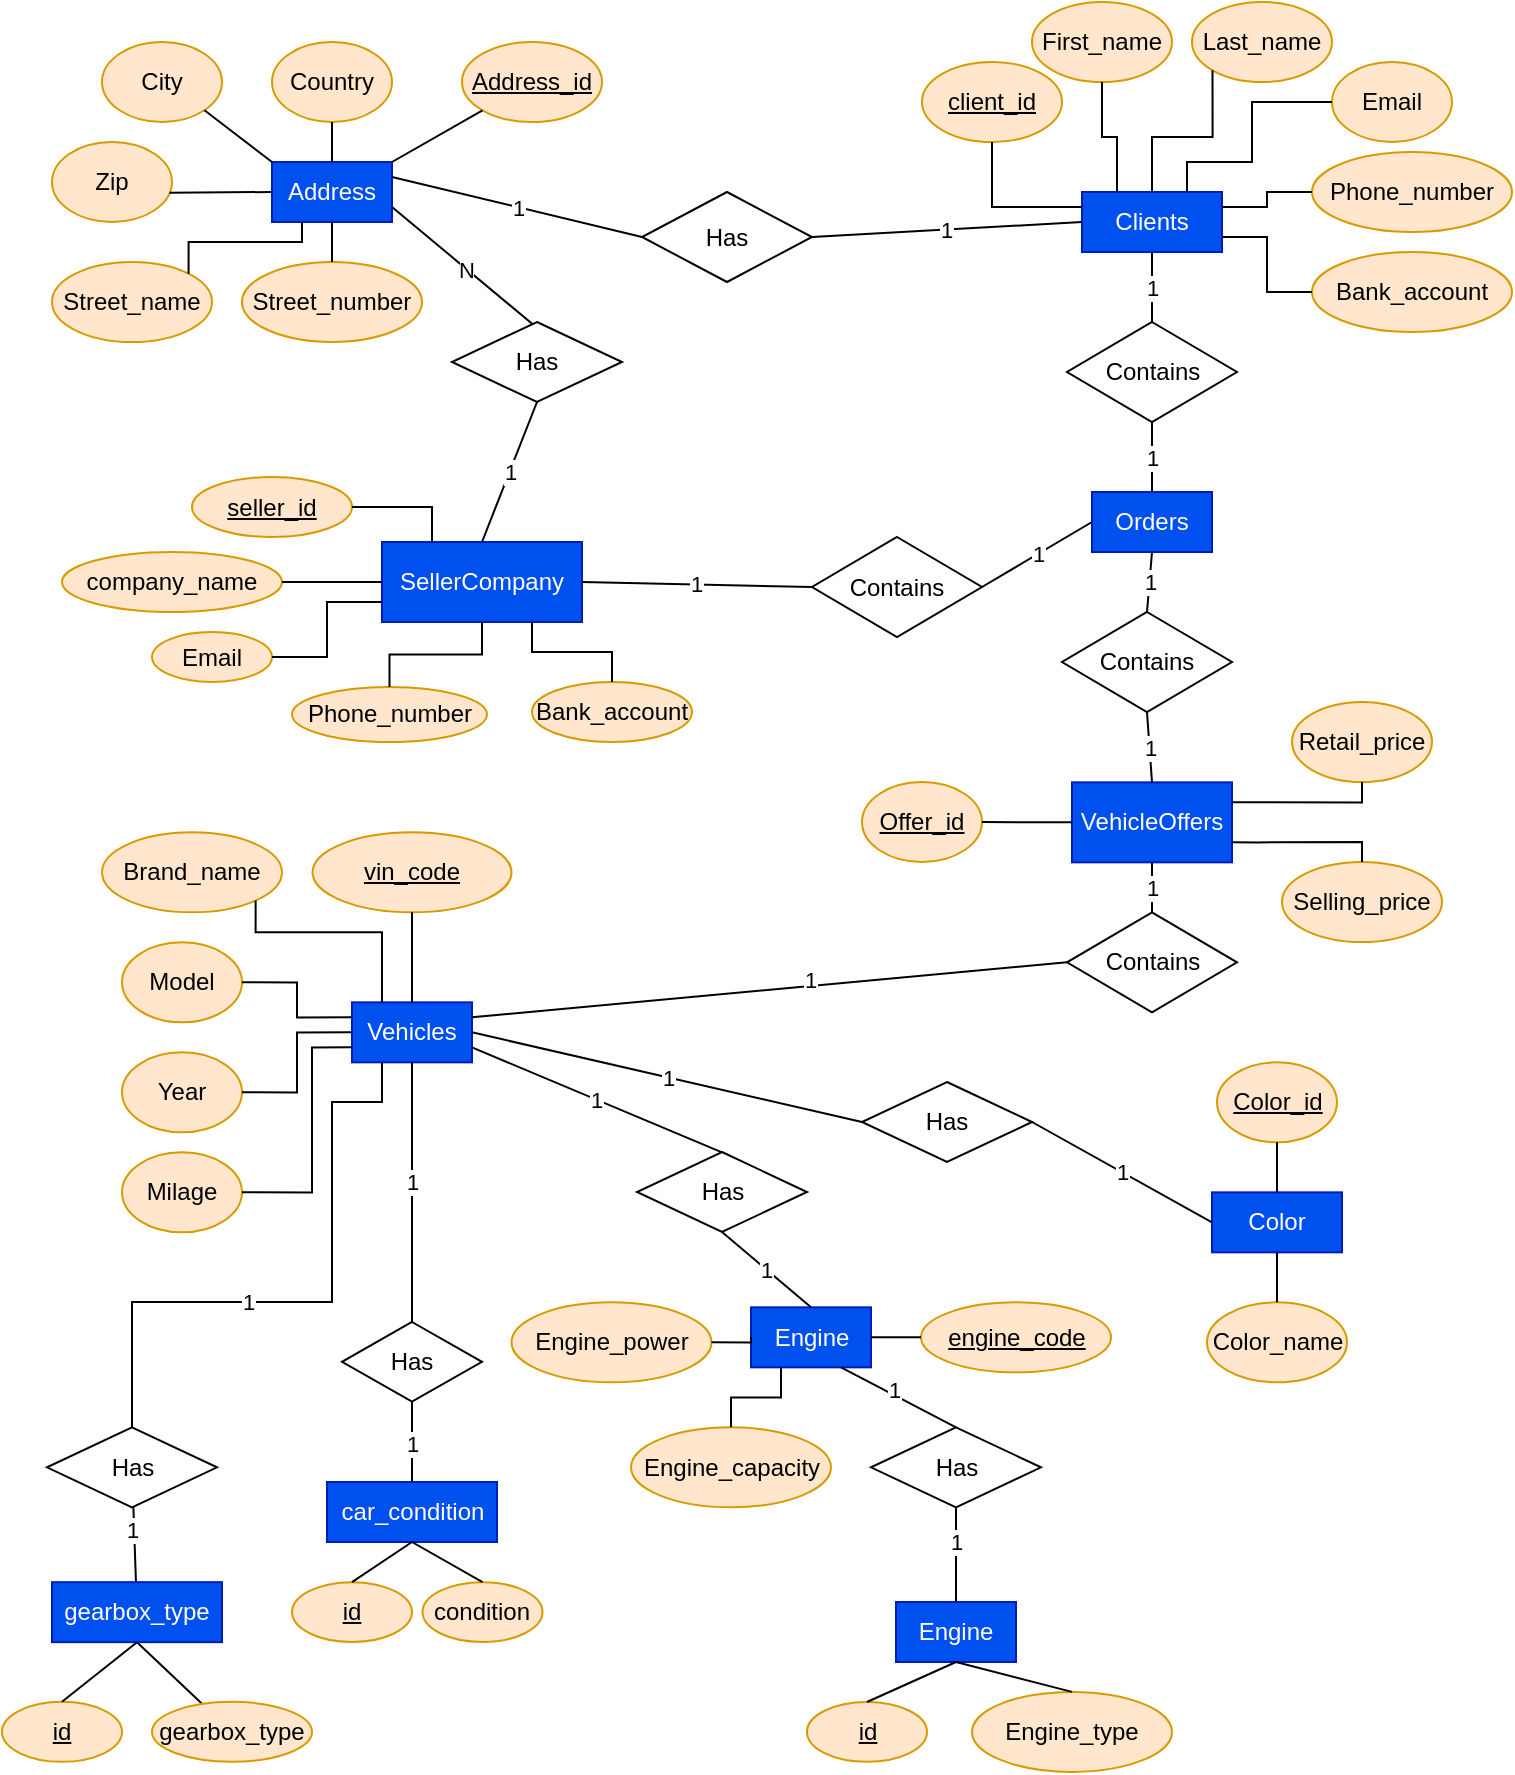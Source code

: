<mxfile version="16.0.0" type="github">
  <diagram id="KzIHn6G7oRu6zTpSj9_W" name="Page-1">
    <mxGraphModel dx="1188" dy="639" grid="1" gridSize="10" guides="1" tooltips="1" connect="1" arrows="1" fold="1" page="1" pageScale="1" pageWidth="827" pageHeight="1169" math="0" shadow="0">
      <root>
        <mxCell id="0" />
        <mxCell id="1" parent="0" />
        <mxCell id="NZGxTVPPBpQnY7gY4zcs-7" value="Clients" style="rounded=0;whiteSpace=wrap;html=1;fillColor=#0050ef;strokeColor=#001DBC;fontColor=#ffffff;" parent="1" vertex="1">
          <mxGeometry x="555" y="105" width="70" height="30" as="geometry" />
        </mxCell>
        <mxCell id="NZGxTVPPBpQnY7gY4zcs-8" value="Address" style="rounded=0;whiteSpace=wrap;html=1;fillColor=#0050ef;fontColor=#ffffff;strokeColor=#001DBC;" parent="1" vertex="1">
          <mxGeometry x="150" y="90" width="60" height="30" as="geometry" />
        </mxCell>
        <mxCell id="NZGxTVPPBpQnY7gY4zcs-9" value="SellerCompany" style="rounded=0;whiteSpace=wrap;html=1;fillColor=#0050ef;fontColor=#ffffff;strokeColor=#001DBC;" parent="1" vertex="1">
          <mxGeometry x="205" y="280" width="100" height="40" as="geometry" />
        </mxCell>
        <mxCell id="NZGxTVPPBpQnY7gY4zcs-10" value="Orders" style="rounded=0;whiteSpace=wrap;html=1;fillColor=#0050ef;fontColor=#ffffff;strokeColor=#001DBC;" parent="1" vertex="1">
          <mxGeometry x="560" y="255" width="60" height="30" as="geometry" />
        </mxCell>
        <mxCell id="NZGxTVPPBpQnY7gY4zcs-11" value="VehicleOffers" style="rounded=0;whiteSpace=wrap;html=1;fillColor=#0050ef;fontColor=#ffffff;strokeColor=#001DBC;" parent="1" vertex="1">
          <mxGeometry x="550" y="400.17" width="80" height="40" as="geometry" />
        </mxCell>
        <mxCell id="NZGxTVPPBpQnY7gY4zcs-12" value="Vehicles" style="rounded=0;whiteSpace=wrap;html=1;fillColor=#0050ef;fontColor=#ffffff;strokeColor=#001DBC;" parent="1" vertex="1">
          <mxGeometry x="190" y="510.17" width="60" height="30" as="geometry" />
        </mxCell>
        <mxCell id="NZGxTVPPBpQnY7gY4zcs-13" value="Engine" style="rounded=0;whiteSpace=wrap;html=1;fillColor=#0050ef;fontColor=#ffffff;strokeColor=#001DBC;" parent="1" vertex="1">
          <mxGeometry x="389.5" y="662.67" width="60" height="30" as="geometry" />
        </mxCell>
        <mxCell id="NZGxTVPPBpQnY7gY4zcs-15" value="Color" style="rounded=0;whiteSpace=wrap;html=1;fillColor=#0050ef;fontColor=#ffffff;strokeColor=#001DBC;" parent="1" vertex="1">
          <mxGeometry x="620" y="605.17" width="65" height="30" as="geometry" />
        </mxCell>
        <mxCell id="NZGxTVPPBpQnY7gY4zcs-21" value="&lt;u&gt;client_id&lt;/u&gt;" style="ellipse;whiteSpace=wrap;html=1;fillColor=#ffe6cc;strokeColor=#d79b00;" parent="1" vertex="1">
          <mxGeometry x="475" y="40" width="70" height="40" as="geometry" />
        </mxCell>
        <mxCell id="NZGxTVPPBpQnY7gY4zcs-26" value="Phone_number" style="ellipse;whiteSpace=wrap;html=1;fillColor=#ffe6cc;strokeColor=#d79b00;" parent="1" vertex="1">
          <mxGeometry x="670" y="85" width="100" height="40" as="geometry" />
        </mxCell>
        <mxCell id="NZGxTVPPBpQnY7gY4zcs-27" value="Email" style="ellipse;whiteSpace=wrap;html=1;fillColor=#ffe6cc;strokeColor=#d79b00;" parent="1" vertex="1">
          <mxGeometry x="680" y="40" width="60" height="40" as="geometry" />
        </mxCell>
        <mxCell id="NZGxTVPPBpQnY7gY4zcs-40" value="&lt;u&gt;Address_id&lt;/u&gt;" style="ellipse;whiteSpace=wrap;html=1;fillColor=#ffe6cc;strokeColor=#d79b00;" parent="1" vertex="1">
          <mxGeometry x="245" y="30" width="70" height="40" as="geometry" />
        </mxCell>
        <mxCell id="NZGxTVPPBpQnY7gY4zcs-41" value="" style="endArrow=none;html=1;rounded=0;entryX=0;entryY=1;entryDx=0;entryDy=0;exitX=1;exitY=0;exitDx=0;exitDy=0;" parent="1" source="NZGxTVPPBpQnY7gY4zcs-8" target="NZGxTVPPBpQnY7gY4zcs-40" edge="1">
          <mxGeometry width="50" height="50" relative="1" as="geometry">
            <mxPoint x="390" y="320" as="sourcePoint" />
            <mxPoint x="440" y="270" as="targetPoint" />
          </mxGeometry>
        </mxCell>
        <mxCell id="NZGxTVPPBpQnY7gY4zcs-42" value="Country" style="ellipse;whiteSpace=wrap;html=1;fillColor=#ffe6cc;strokeColor=#d79b00;" parent="1" vertex="1">
          <mxGeometry x="150" y="30" width="60" height="40" as="geometry" />
        </mxCell>
        <mxCell id="NZGxTVPPBpQnY7gY4zcs-43" value="City" style="ellipse;whiteSpace=wrap;html=1;fillColor=#ffe6cc;strokeColor=#d79b00;" parent="1" vertex="1">
          <mxGeometry x="65" y="30" width="60" height="40" as="geometry" />
        </mxCell>
        <mxCell id="NZGxTVPPBpQnY7gY4zcs-44" value="Street_name" style="ellipse;whiteSpace=wrap;html=1;fillColor=#ffe6cc;strokeColor=#d79b00;" parent="1" vertex="1">
          <mxGeometry x="40" y="140" width="80" height="40" as="geometry" />
        </mxCell>
        <mxCell id="NZGxTVPPBpQnY7gY4zcs-45" value="Street_number" style="ellipse;whiteSpace=wrap;html=1;fillColor=#ffe6cc;strokeColor=#d79b00;" parent="1" vertex="1">
          <mxGeometry x="135" y="140" width="90" height="40" as="geometry" />
        </mxCell>
        <mxCell id="NZGxTVPPBpQnY7gY4zcs-49" value="1" style="endArrow=none;html=1;rounded=0;entryX=0;entryY=0.5;entryDx=0;entryDy=0;exitX=1;exitY=0.5;exitDx=0;exitDy=0;" parent="1" source="wFBHhmgZutTLUgVW9beC-79" target="NZGxTVPPBpQnY7gY4zcs-7" edge="1">
          <mxGeometry relative="1" as="geometry">
            <mxPoint x="480" y="120" as="sourcePoint" />
            <mxPoint x="490" y="310" as="targetPoint" />
          </mxGeometry>
        </mxCell>
        <mxCell id="NZGxTVPPBpQnY7gY4zcs-53" value="" style="endArrow=none;html=1;rounded=0;entryX=0.5;entryY=1;entryDx=0;entryDy=0;exitX=0.5;exitY=0;exitDx=0;exitDy=0;" parent="1" source="NZGxTVPPBpQnY7gY4zcs-8" target="NZGxTVPPBpQnY7gY4zcs-42" edge="1">
          <mxGeometry width="50" height="50" relative="1" as="geometry">
            <mxPoint x="205" y="100" as="sourcePoint" />
            <mxPoint x="255" y="65" as="targetPoint" />
          </mxGeometry>
        </mxCell>
        <mxCell id="NZGxTVPPBpQnY7gY4zcs-54" value="" style="endArrow=none;html=1;rounded=0;entryX=1;entryY=1;entryDx=0;entryDy=0;exitX=0;exitY=0;exitDx=0;exitDy=0;exitPerimeter=0;" parent="1" source="NZGxTVPPBpQnY7gY4zcs-8" target="NZGxTVPPBpQnY7gY4zcs-43" edge="1">
          <mxGeometry width="50" height="50" relative="1" as="geometry">
            <mxPoint x="190" y="100" as="sourcePoint" />
            <mxPoint x="170" y="65" as="targetPoint" />
          </mxGeometry>
        </mxCell>
        <mxCell id="NZGxTVPPBpQnY7gY4zcs-56" value="" style="endArrow=none;html=1;rounded=0;entryX=0.5;entryY=0;entryDx=0;entryDy=0;exitX=0.5;exitY=1;exitDx=0;exitDy=0;" parent="1" source="NZGxTVPPBpQnY7gY4zcs-8" target="NZGxTVPPBpQnY7gY4zcs-45" edge="1">
          <mxGeometry width="50" height="50" relative="1" as="geometry">
            <mxPoint x="160" y="130" as="sourcePoint" />
            <mxPoint x="130" y="140" as="targetPoint" />
          </mxGeometry>
        </mxCell>
        <mxCell id="NZGxTVPPBpQnY7gY4zcs-58" value="First_name" style="ellipse;whiteSpace=wrap;html=1;fillColor=#ffe6cc;strokeColor=#d79b00;" parent="1" vertex="1">
          <mxGeometry x="530" y="10" width="70" height="40" as="geometry" />
        </mxCell>
        <mxCell id="NZGxTVPPBpQnY7gY4zcs-59" value="Last_name" style="ellipse;whiteSpace=wrap;html=1;fillColor=#ffe6cc;strokeColor=#d79b00;" parent="1" vertex="1">
          <mxGeometry x="610" y="10" width="70" height="40" as="geometry" />
        </mxCell>
        <mxCell id="NZGxTVPPBpQnY7gY4zcs-62" value="Bank_account" style="ellipse;whiteSpace=wrap;html=1;fillColor=#ffe6cc;strokeColor=#d79b00;" parent="1" vertex="1">
          <mxGeometry x="670" y="135.0" width="100" height="40" as="geometry" />
        </mxCell>
        <mxCell id="NZGxTVPPBpQnY7gY4zcs-63" value="Zip" style="ellipse;whiteSpace=wrap;html=1;fillColor=#ffe6cc;strokeColor=#d79b00;" parent="1" vertex="1">
          <mxGeometry x="40" y="80" width="60" height="40" as="geometry" />
        </mxCell>
        <mxCell id="NZGxTVPPBpQnY7gY4zcs-68" value="Phone_number" style="ellipse;whiteSpace=wrap;html=1;fillColor=#ffe6cc;strokeColor=#d79b00;" parent="1" vertex="1">
          <mxGeometry x="160" y="352.5" width="97.5" height="27.5" as="geometry" />
        </mxCell>
        <mxCell id="NZGxTVPPBpQnY7gY4zcs-69" value="Email" style="ellipse;whiteSpace=wrap;html=1;fillColor=#ffe6cc;strokeColor=#d79b00;" parent="1" vertex="1">
          <mxGeometry x="90" y="325" width="60" height="25" as="geometry" />
        </mxCell>
        <mxCell id="NZGxTVPPBpQnY7gY4zcs-70" value="company_name" style="ellipse;whiteSpace=wrap;html=1;fillColor=#ffe6cc;strokeColor=#d79b00;" parent="1" vertex="1">
          <mxGeometry x="45" y="285" width="110" height="30" as="geometry" />
        </mxCell>
        <mxCell id="NZGxTVPPBpQnY7gY4zcs-71" value="&lt;u&gt;seller_id&lt;/u&gt;" style="ellipse;whiteSpace=wrap;html=1;fillColor=#ffe6cc;strokeColor=#d79b00;" parent="1" vertex="1">
          <mxGeometry x="110" y="247.5" width="80" height="30" as="geometry" />
        </mxCell>
        <mxCell id="NZGxTVPPBpQnY7gY4zcs-72" value="Bank_account" style="ellipse;whiteSpace=wrap;html=1;fillColor=#ffe6cc;strokeColor=#d79b00;" parent="1" vertex="1">
          <mxGeometry x="280" y="350" width="80" height="30" as="geometry" />
        </mxCell>
        <mxCell id="NZGxTVPPBpQnY7gY4zcs-74" value="" style="endArrow=none;html=1;rounded=0;entryX=0.978;entryY=0.634;entryDx=0;entryDy=0;exitX=0;exitY=0.5;exitDx=0;exitDy=0;entryPerimeter=0;" parent="1" source="NZGxTVPPBpQnY7gY4zcs-8" target="NZGxTVPPBpQnY7gY4zcs-63" edge="1">
          <mxGeometry width="50" height="50" relative="1" as="geometry">
            <mxPoint x="195" y="120" as="sourcePoint" />
            <mxPoint x="230" y="140" as="targetPoint" />
          </mxGeometry>
        </mxCell>
        <mxCell id="NZGxTVPPBpQnY7gY4zcs-89" value="1" style="endArrow=none;html=1;rounded=0;entryX=0.5;entryY=0;entryDx=0;entryDy=0;exitX=0.5;exitY=1;exitDx=0;exitDy=0;" parent="1" source="wFBHhmgZutTLUgVW9beC-81" target="NZGxTVPPBpQnY7gY4zcs-9" edge="1">
          <mxGeometry relative="1" as="geometry">
            <mxPoint x="285" y="220" as="sourcePoint" />
            <mxPoint x="590" y="350" as="targetPoint" />
          </mxGeometry>
        </mxCell>
        <mxCell id="NZGxTVPPBpQnY7gY4zcs-91" value="&lt;div&gt;N &lt;/div&gt;" style="endArrow=none;html=1;rounded=0;entryX=1;entryY=0.75;entryDx=0;entryDy=0;exitX=0.5;exitY=0;exitDx=0;exitDy=0;targetPerimeterSpacing=0;spacingLeft=5;spacingBottom=0;spacingRight=5;" parent="1" target="NZGxTVPPBpQnY7gY4zcs-8" edge="1">
          <mxGeometry relative="1" as="geometry">
            <mxPoint x="285" y="175" as="sourcePoint" />
            <mxPoint x="590" y="320" as="targetPoint" />
          </mxGeometry>
        </mxCell>
        <mxCell id="NZGxTVPPBpQnY7gY4zcs-119" value="&lt;u&gt;Offer_id&lt;/u&gt;" style="ellipse;whiteSpace=wrap;html=1;fillColor=#ffe6cc;strokeColor=#d79b00;" parent="1" vertex="1">
          <mxGeometry x="445" y="400" width="60" height="40" as="geometry" />
        </mxCell>
        <mxCell id="NZGxTVPPBpQnY7gY4zcs-122" value="" style="endArrow=none;html=1;rounded=0;exitX=0;exitY=0.5;exitDx=0;exitDy=0;entryX=1;entryY=0.5;entryDx=0;entryDy=0;" parent="1" source="NZGxTVPPBpQnY7gY4zcs-11" target="NZGxTVPPBpQnY7gY4zcs-119" edge="1">
          <mxGeometry width="50" height="50" relative="1" as="geometry">
            <mxPoint x="530" y="370" as="sourcePoint" />
            <mxPoint x="530" y="380" as="targetPoint" />
          </mxGeometry>
        </mxCell>
        <mxCell id="NZGxTVPPBpQnY7gY4zcs-126" value="1" style="endArrow=none;html=1;rounded=0;entryX=0.5;entryY=1;entryDx=0;entryDy=0;exitX=0.5;exitY=0;exitDx=0;exitDy=0;" parent="1" source="wFBHhmgZutTLUgVW9beC-86" target="NZGxTVPPBpQnY7gY4zcs-11" edge="1">
          <mxGeometry relative="1" as="geometry">
            <mxPoint x="590" y="465.17" as="sourcePoint" />
            <mxPoint x="520" y="460" as="targetPoint" />
          </mxGeometry>
        </mxCell>
        <mxCell id="NZGxTVPPBpQnY7gY4zcs-128" value="" style="endArrow=none;html=1;rounded=0;entryX=1;entryY=0.25;entryDx=0;entryDy=0;exitX=0;exitY=0.5;exitDx=0;exitDy=0;" parent="1" source="wFBHhmgZutTLUgVW9beC-86" target="NZGxTVPPBpQnY7gY4zcs-12" edge="1">
          <mxGeometry relative="1" as="geometry">
            <mxPoint x="590" y="505.17" as="sourcePoint" />
            <mxPoint x="500" y="490" as="targetPoint" />
          </mxGeometry>
        </mxCell>
        <mxCell id="wFBHhmgZutTLUgVW9beC-90" value="1" style="edgeLabel;html=1;align=center;verticalAlign=middle;resizable=0;points=[];" vertex="1" connectable="0" parent="NZGxTVPPBpQnY7gY4zcs-128">
          <mxGeometry x="-0.137" y="-3" relative="1" as="geometry">
            <mxPoint as="offset" />
          </mxGeometry>
        </mxCell>
        <mxCell id="NZGxTVPPBpQnY7gY4zcs-130" value="Brand_name" style="ellipse;whiteSpace=wrap;html=1;fillColor=#ffe6cc;strokeColor=#d79b00;" parent="1" vertex="1">
          <mxGeometry x="65" y="425.17" width="90" height="40" as="geometry" />
        </mxCell>
        <mxCell id="NZGxTVPPBpQnY7gY4zcs-132" value="Model" style="ellipse;whiteSpace=wrap;html=1;fillColor=#ffe6cc;strokeColor=#d79b00;" parent="1" vertex="1">
          <mxGeometry x="75" y="480.17" width="60" height="40" as="geometry" />
        </mxCell>
        <mxCell id="NZGxTVPPBpQnY7gY4zcs-134" value="Milage" style="ellipse;whiteSpace=wrap;html=1;fillColor=#ffe6cc;strokeColor=#d79b00;" parent="1" vertex="1">
          <mxGeometry x="75" y="585.17" width="60" height="40" as="geometry" />
        </mxCell>
        <mxCell id="NZGxTVPPBpQnY7gY4zcs-135" value="Year" style="ellipse;whiteSpace=wrap;html=1;fillColor=#ffe6cc;strokeColor=#d79b00;" parent="1" vertex="1">
          <mxGeometry x="75" y="535.17" width="60" height="40" as="geometry" />
        </mxCell>
        <mxCell id="NZGxTVPPBpQnY7gY4zcs-138" value="&lt;div&gt;&lt;u&gt;vin_code&lt;/u&gt;&lt;/div&gt;" style="ellipse;whiteSpace=wrap;html=1;fillColor=#ffe6cc;strokeColor=#d79b00;" parent="1" vertex="1">
          <mxGeometry x="170.25" y="425.17" width="99.5" height="40" as="geometry" />
        </mxCell>
        <mxCell id="NZGxTVPPBpQnY7gY4zcs-163" value="Color_name" style="ellipse;whiteSpace=wrap;html=1;fillColor=#ffe6cc;strokeColor=#d79b00;" parent="1" vertex="1">
          <mxGeometry x="617.5" y="660.17" width="70" height="40" as="geometry" />
        </mxCell>
        <mxCell id="NZGxTVPPBpQnY7gY4zcs-164" value="&lt;u&gt;Color_id&lt;/u&gt;" style="ellipse;whiteSpace=wrap;html=1;fillColor=#ffe6cc;strokeColor=#d79b00;" parent="1" vertex="1">
          <mxGeometry x="622.5" y="540.17" width="60" height="40" as="geometry" />
        </mxCell>
        <mxCell id="NZGxTVPPBpQnY7gY4zcs-166" value="" style="endArrow=none;html=1;rounded=0;entryX=0.5;entryY=1;entryDx=0;entryDy=0;exitX=0.5;exitY=0;exitDx=0;exitDy=0;" parent="1" source="NZGxTVPPBpQnY7gY4zcs-163" target="NZGxTVPPBpQnY7gY4zcs-15" edge="1">
          <mxGeometry width="50" height="50" relative="1" as="geometry">
            <mxPoint x="900" y="635.17" as="sourcePoint" />
            <mxPoint x="900" y="615.17" as="targetPoint" />
          </mxGeometry>
        </mxCell>
        <mxCell id="NZGxTVPPBpQnY7gY4zcs-173" value="" style="endArrow=none;html=1;rounded=0;exitX=0.5;exitY=0;exitDx=0;exitDy=0;entryX=0.5;entryY=1;entryDx=0;entryDy=0;" parent="1" source="NZGxTVPPBpQnY7gY4zcs-15" target="NZGxTVPPBpQnY7gY4zcs-164" edge="1">
          <mxGeometry width="50" height="50" relative="1" as="geometry">
            <mxPoint x="490" y="665.17" as="sourcePoint" />
            <mxPoint x="465" y="700.17" as="targetPoint" />
          </mxGeometry>
        </mxCell>
        <mxCell id="NZGxTVPPBpQnY7gY4zcs-179" value="&lt;u&gt;engine_code&lt;/u&gt;" style="ellipse;whiteSpace=wrap;html=1;fillColor=#ffe6cc;strokeColor=#d79b00;" parent="1" vertex="1">
          <mxGeometry x="474.5" y="660.17" width="95" height="35" as="geometry" />
        </mxCell>
        <mxCell id="NZGxTVPPBpQnY7gY4zcs-180" value="" style="endArrow=none;html=1;rounded=0;exitX=1;exitY=0.5;exitDx=0;exitDy=0;entryX=0;entryY=0.5;entryDx=0;entryDy=0;" parent="1" source="NZGxTVPPBpQnY7gY4zcs-13" target="NZGxTVPPBpQnY7gY4zcs-179" edge="1">
          <mxGeometry width="50" height="50" relative="1" as="geometry">
            <mxPoint x="489.5" y="652.67" as="sourcePoint" />
            <mxPoint x="539.5" y="602.67" as="targetPoint" />
          </mxGeometry>
        </mxCell>
        <mxCell id="NZGxTVPPBpQnY7gY4zcs-188" value="1" style="endArrow=none;html=1;rounded=0;entryX=1;entryY=0.75;entryDx=0;entryDy=0;exitX=0.5;exitY=0;exitDx=0;exitDy=0;" parent="1" target="NZGxTVPPBpQnY7gY4zcs-12" edge="1">
          <mxGeometry relative="1" as="geometry">
            <mxPoint x="375" y="585.17" as="sourcePoint" />
            <mxPoint x="600" y="510" as="targetPoint" />
          </mxGeometry>
        </mxCell>
        <mxCell id="NZGxTVPPBpQnY7gY4zcs-198" value="Selling_price" style="ellipse;whiteSpace=wrap;html=1;fillColor=#ffe6cc;strokeColor=#d79b00;" parent="1" vertex="1">
          <mxGeometry x="655" y="440" width="80" height="40" as="geometry" />
        </mxCell>
        <mxCell id="NZGxTVPPBpQnY7gY4zcs-199" value="Retail_price" style="ellipse;whiteSpace=wrap;html=1;fillColor=#ffe6cc;strokeColor=#d79b00;" parent="1" vertex="1">
          <mxGeometry x="660" y="360" width="70" height="40" as="geometry" />
        </mxCell>
        <mxCell id="NZGxTVPPBpQnY7gY4zcs-206" value="Engine_capacity" style="ellipse;whiteSpace=wrap;html=1;fillColor=#ffe6cc;strokeColor=#d79b00;" parent="1" vertex="1">
          <mxGeometry x="329.5" y="722.67" width="100" height="40" as="geometry" />
        </mxCell>
        <mxCell id="NZGxTVPPBpQnY7gY4zcs-215" value="Engine_power" style="ellipse;whiteSpace=wrap;html=1;fillColor=#ffe6cc;strokeColor=#d79b00;" parent="1" vertex="1">
          <mxGeometry x="269.75" y="660.17" width="100" height="40" as="geometry" />
        </mxCell>
        <mxCell id="wFBHhmgZutTLUgVW9beC-4" value="" style="endArrow=none;html=1;rounded=0;entryX=0.75;entryY=1;entryDx=0;entryDy=0;exitX=0.5;exitY=0;exitDx=0;exitDy=0;" edge="1" parent="1" source="wFBHhmgZutTLUgVW9beC-112" target="NZGxTVPPBpQnY7gY4zcs-13">
          <mxGeometry width="50" height="50" relative="1" as="geometry">
            <mxPoint x="484.5" y="722.67" as="sourcePoint" />
            <mxPoint x="739.5" y="722.67" as="targetPoint" />
          </mxGeometry>
        </mxCell>
        <mxCell id="wFBHhmgZutTLUgVW9beC-113" value="1" style="edgeLabel;html=1;align=center;verticalAlign=middle;resizable=0;points=[];" vertex="1" connectable="0" parent="wFBHhmgZutTLUgVW9beC-4">
          <mxGeometry x="0.105" y="-2" relative="1" as="geometry">
            <mxPoint as="offset" />
          </mxGeometry>
        </mxCell>
        <mxCell id="wFBHhmgZutTLUgVW9beC-5" value="" style="endArrow=none;html=1;rounded=0;entryX=0.25;entryY=1;entryDx=0;entryDy=0;exitX=0.5;exitY=0;exitDx=0;exitDy=0;edgeStyle=orthogonalEdgeStyle;" edge="1" parent="1" source="NZGxTVPPBpQnY7gY4zcs-206" target="NZGxTVPPBpQnY7gY4zcs-13">
          <mxGeometry width="50" height="50" relative="1" as="geometry">
            <mxPoint x="689.5" y="772.67" as="sourcePoint" />
            <mxPoint x="739.5" y="722.67" as="targetPoint" />
          </mxGeometry>
        </mxCell>
        <mxCell id="wFBHhmgZutTLUgVW9beC-6" value="" style="endArrow=none;html=1;rounded=0;entryX=0;entryY=0.5;entryDx=0;entryDy=0;exitX=1;exitY=0.5;exitDx=0;exitDy=0;edgeStyle=orthogonalEdgeStyle;" edge="1" parent="1" source="NZGxTVPPBpQnY7gY4zcs-215" target="NZGxTVPPBpQnY7gY4zcs-13">
          <mxGeometry width="50" height="50" relative="1" as="geometry">
            <mxPoint x="689.5" y="772.67" as="sourcePoint" />
            <mxPoint x="739.5" y="722.67" as="targetPoint" />
          </mxGeometry>
        </mxCell>
        <mxCell id="wFBHhmgZutTLUgVW9beC-17" value="" style="endArrow=none;html=1;rounded=0;exitX=1;exitY=0.25;exitDx=0;exitDy=0;entryX=0.5;entryY=1;entryDx=0;entryDy=0;edgeStyle=orthogonalEdgeStyle;" edge="1" parent="1" source="NZGxTVPPBpQnY7gY4zcs-11" target="NZGxTVPPBpQnY7gY4zcs-199">
          <mxGeometry width="50" height="50" relative="1" as="geometry">
            <mxPoint x="560" y="430.17" as="sourcePoint" />
            <mxPoint x="515" y="430" as="targetPoint" />
          </mxGeometry>
        </mxCell>
        <mxCell id="wFBHhmgZutTLUgVW9beC-18" value="" style="endArrow=none;html=1;rounded=0;exitX=1;exitY=0.75;exitDx=0;exitDy=0;entryX=0.5;entryY=0;entryDx=0;entryDy=0;edgeStyle=orthogonalEdgeStyle;" edge="1" parent="1" source="NZGxTVPPBpQnY7gY4zcs-11" target="NZGxTVPPBpQnY7gY4zcs-198">
          <mxGeometry width="50" height="50" relative="1" as="geometry">
            <mxPoint x="640" y="420.17" as="sourcePoint" />
            <mxPoint x="705" y="410" as="targetPoint" />
          </mxGeometry>
        </mxCell>
        <mxCell id="wFBHhmgZutTLUgVW9beC-19" value="" style="endArrow=none;html=1;rounded=0;exitX=0.5;exitY=1;exitDx=0;exitDy=0;entryX=0.5;entryY=0;entryDx=0;entryDy=0;edgeStyle=orthogonalEdgeStyle;" edge="1" parent="1" source="NZGxTVPPBpQnY7gY4zcs-138" target="NZGxTVPPBpQnY7gY4zcs-12">
          <mxGeometry width="50" height="50" relative="1" as="geometry">
            <mxPoint x="470" y="395.34" as="sourcePoint" />
            <mxPoint x="535" y="405.17" as="targetPoint" />
          </mxGeometry>
        </mxCell>
        <mxCell id="wFBHhmgZutTLUgVW9beC-20" value="" style="endArrow=none;html=1;rounded=0;exitX=1;exitY=1;exitDx=0;exitDy=0;entryX=0.25;entryY=0;entryDx=0;entryDy=0;edgeStyle=orthogonalEdgeStyle;" edge="1" parent="1" source="NZGxTVPPBpQnY7gY4zcs-130" target="NZGxTVPPBpQnY7gY4zcs-12">
          <mxGeometry width="50" height="50" relative="1" as="geometry">
            <mxPoint x="230" y="475.17" as="sourcePoint" />
            <mxPoint x="230" y="520.17" as="targetPoint" />
            <Array as="points">
              <mxPoint x="142" y="475.17" />
              <mxPoint x="205" y="475.17" />
            </Array>
          </mxGeometry>
        </mxCell>
        <mxCell id="wFBHhmgZutTLUgVW9beC-22" value="" style="endArrow=none;html=1;rounded=0;exitX=1;exitY=0.5;exitDx=0;exitDy=0;entryX=0;entryY=0.25;entryDx=0;entryDy=0;edgeStyle=orthogonalEdgeStyle;" edge="1" parent="1" source="NZGxTVPPBpQnY7gY4zcs-132" target="NZGxTVPPBpQnY7gY4zcs-12">
          <mxGeometry width="50" height="50" relative="1" as="geometry">
            <mxPoint x="230" y="475.17" as="sourcePoint" />
            <mxPoint x="230" y="520.17" as="targetPoint" />
          </mxGeometry>
        </mxCell>
        <mxCell id="wFBHhmgZutTLUgVW9beC-23" value="" style="endArrow=none;html=1;rounded=0;exitX=1;exitY=0.5;exitDx=0;exitDy=0;entryX=0;entryY=0.5;entryDx=0;entryDy=0;edgeStyle=orthogonalEdgeStyle;" edge="1" parent="1" source="NZGxTVPPBpQnY7gY4zcs-135" target="NZGxTVPPBpQnY7gY4zcs-12">
          <mxGeometry width="50" height="50" relative="1" as="geometry">
            <mxPoint x="230" y="475.17" as="sourcePoint" />
            <mxPoint x="230" y="520.17" as="targetPoint" />
          </mxGeometry>
        </mxCell>
        <mxCell id="wFBHhmgZutTLUgVW9beC-24" value="" style="endArrow=none;html=1;rounded=0;exitX=1;exitY=0.5;exitDx=0;exitDy=0;entryX=0;entryY=0.75;entryDx=0;entryDy=0;edgeStyle=orthogonalEdgeStyle;" edge="1" parent="1" source="NZGxTVPPBpQnY7gY4zcs-134" target="NZGxTVPPBpQnY7gY4zcs-12">
          <mxGeometry width="50" height="50" relative="1" as="geometry">
            <mxPoint x="230" y="475.17" as="sourcePoint" />
            <mxPoint x="230" y="520.17" as="targetPoint" />
            <Array as="points">
              <mxPoint x="170" y="605.17" />
              <mxPoint x="170" y="533.17" />
            </Array>
          </mxGeometry>
        </mxCell>
        <mxCell id="wFBHhmgZutTLUgVW9beC-26" value="" style="endArrow=none;html=1;rounded=0;exitX=0.25;exitY=1;exitDx=0;exitDy=0;entryX=0.5;entryY=0;entryDx=0;entryDy=0;edgeStyle=orthogonalEdgeStyle;" edge="1" parent="1" source="NZGxTVPPBpQnY7gY4zcs-12" target="wFBHhmgZutTLUgVW9beC-91">
          <mxGeometry width="50" height="50" relative="1" as="geometry">
            <mxPoint x="230" y="475.17" as="sourcePoint" />
            <mxPoint x="205" y="620.17" as="targetPoint" />
            <Array as="points">
              <mxPoint x="205" y="560" />
              <mxPoint x="180" y="560" />
              <mxPoint x="180" y="660" />
              <mxPoint x="80" y="660" />
            </Array>
          </mxGeometry>
        </mxCell>
        <mxCell id="wFBHhmgZutTLUgVW9beC-92" value="1" style="edgeLabel;html=1;align=center;verticalAlign=middle;resizable=0;points=[];" vertex="1" connectable="0" parent="wFBHhmgZutTLUgVW9beC-26">
          <mxGeometry x="-0.04" y="-3" relative="1" as="geometry">
            <mxPoint x="-40" y="3" as="offset" />
          </mxGeometry>
        </mxCell>
        <mxCell id="wFBHhmgZutTLUgVW9beC-27" value="" style="endArrow=none;html=1;rounded=0;exitX=0.5;exitY=1;exitDx=0;exitDy=0;entryX=0.5;entryY=0;entryDx=0;entryDy=0;edgeStyle=elbowEdgeStyle;elbow=vertical;" edge="1" parent="1" source="NZGxTVPPBpQnY7gY4zcs-12" target="wFBHhmgZutTLUgVW9beC-101">
          <mxGeometry width="50" height="50" relative="1" as="geometry">
            <mxPoint x="230" y="475.17" as="sourcePoint" />
            <mxPoint x="250" y="580" as="targetPoint" />
          </mxGeometry>
        </mxCell>
        <mxCell id="wFBHhmgZutTLUgVW9beC-102" value="1" style="edgeLabel;html=1;align=center;verticalAlign=middle;resizable=0;points=[];" vertex="1" connectable="0" parent="wFBHhmgZutTLUgVW9beC-27">
          <mxGeometry x="-0.086" y="2" relative="1" as="geometry">
            <mxPoint x="-2" as="offset" />
          </mxGeometry>
        </mxCell>
        <mxCell id="wFBHhmgZutTLUgVW9beC-33" value="" style="endArrow=none;html=1;rounded=0;entryX=0.5;entryY=1;entryDx=0;entryDy=0;exitX=0;exitY=0.25;exitDx=0;exitDy=0;edgeStyle=orthogonalEdgeStyle;" edge="1" parent="1" source="NZGxTVPPBpQnY7gY4zcs-7" target="NZGxTVPPBpQnY7gY4zcs-21">
          <mxGeometry width="50" height="50" relative="1" as="geometry">
            <mxPoint x="220" y="100" as="sourcePoint" />
            <mxPoint x="235.251" y="74.142" as="targetPoint" />
          </mxGeometry>
        </mxCell>
        <mxCell id="wFBHhmgZutTLUgVW9beC-34" value="" style="endArrow=none;html=1;rounded=0;entryX=0.5;entryY=1;entryDx=0;entryDy=0;exitX=0.25;exitY=0;exitDx=0;exitDy=0;edgeStyle=orthogonalEdgeStyle;" edge="1" parent="1" source="NZGxTVPPBpQnY7gY4zcs-7" target="NZGxTVPPBpQnY7gY4zcs-58">
          <mxGeometry width="50" height="50" relative="1" as="geometry">
            <mxPoint x="610" y="86" as="sourcePoint" />
            <mxPoint x="520" y="90" as="targetPoint" />
          </mxGeometry>
        </mxCell>
        <mxCell id="wFBHhmgZutTLUgVW9beC-35" value="" style="endArrow=none;html=1;rounded=0;entryX=0;entryY=1;entryDx=0;entryDy=0;exitX=0.5;exitY=0;exitDx=0;exitDy=0;edgeStyle=orthogonalEdgeStyle;" edge="1" parent="1" source="NZGxTVPPBpQnY7gY4zcs-7" target="NZGxTVPPBpQnY7gY4zcs-59">
          <mxGeometry width="50" height="50" relative="1" as="geometry">
            <mxPoint x="582.5" y="115" as="sourcePoint" />
            <mxPoint x="575" y="60" as="targetPoint" />
          </mxGeometry>
        </mxCell>
        <mxCell id="wFBHhmgZutTLUgVW9beC-36" value="" style="endArrow=none;html=1;rounded=0;entryX=0;entryY=0.5;entryDx=0;entryDy=0;edgeStyle=orthogonalEdgeStyle;exitX=0.75;exitY=0;exitDx=0;exitDy=0;" edge="1" parent="1" source="NZGxTVPPBpQnY7gY4zcs-7" target="NZGxTVPPBpQnY7gY4zcs-27">
          <mxGeometry width="50" height="50" relative="1" as="geometry">
            <mxPoint x="630" y="90" as="sourcePoint" />
            <mxPoint x="630.251" y="54.142" as="targetPoint" />
            <Array as="points">
              <mxPoint x="608" y="90" />
              <mxPoint x="640" y="90" />
              <mxPoint x="640" y="60" />
            </Array>
          </mxGeometry>
        </mxCell>
        <mxCell id="wFBHhmgZutTLUgVW9beC-37" value="" style="endArrow=none;html=1;rounded=0;exitX=0;exitY=0.5;exitDx=0;exitDy=0;entryX=1;entryY=0.25;entryDx=0;entryDy=0;edgeStyle=orthogonalEdgeStyle;" edge="1" parent="1" source="NZGxTVPPBpQnY7gY4zcs-26" target="NZGxTVPPBpQnY7gY4zcs-7">
          <mxGeometry width="50" height="50" relative="1" as="geometry">
            <mxPoint x="560" y="430.17" as="sourcePoint" />
            <mxPoint x="520" y="430" as="targetPoint" />
          </mxGeometry>
        </mxCell>
        <mxCell id="wFBHhmgZutTLUgVW9beC-39" value="" style="endArrow=none;html=1;rounded=0;exitX=0;exitY=0.5;exitDx=0;exitDy=0;entryX=1;entryY=0.75;entryDx=0;entryDy=0;edgeStyle=orthogonalEdgeStyle;" edge="1" parent="1" source="NZGxTVPPBpQnY7gY4zcs-62" target="NZGxTVPPBpQnY7gY4zcs-7">
          <mxGeometry width="50" height="50" relative="1" as="geometry">
            <mxPoint x="727.5" y="200.17" as="sourcePoint" />
            <mxPoint x="682.5" y="200" as="targetPoint" />
          </mxGeometry>
        </mxCell>
        <mxCell id="wFBHhmgZutTLUgVW9beC-41" value="" style="endArrow=none;html=1;rounded=0;exitX=0.25;exitY=0;exitDx=0;exitDy=0;entryX=1;entryY=0.5;entryDx=0;entryDy=0;edgeStyle=orthogonalEdgeStyle;" edge="1" parent="1" source="NZGxTVPPBpQnY7gY4zcs-9" target="NZGxTVPPBpQnY7gY4zcs-71">
          <mxGeometry width="50" height="50" relative="1" as="geometry">
            <mxPoint x="160" y="130" as="sourcePoint" />
            <mxPoint x="140" y="140" as="targetPoint" />
          </mxGeometry>
        </mxCell>
        <mxCell id="wFBHhmgZutTLUgVW9beC-42" value="" style="endArrow=none;html=1;rounded=0;entryX=1;entryY=0.5;entryDx=0;entryDy=0;edgeStyle=orthogonalEdgeStyle;exitX=0;exitY=0.5;exitDx=0;exitDy=0;" edge="1" parent="1" source="NZGxTVPPBpQnY7gY4zcs-9" target="NZGxTVPPBpQnY7gY4zcs-70">
          <mxGeometry width="50" height="50" relative="1" as="geometry">
            <mxPoint x="200" y="300" as="sourcePoint" />
            <mxPoint x="200" y="272.5" as="targetPoint" />
          </mxGeometry>
        </mxCell>
        <mxCell id="wFBHhmgZutTLUgVW9beC-43" value="" style="endArrow=none;html=1;rounded=0;entryX=1;entryY=0.5;entryDx=0;entryDy=0;edgeStyle=orthogonalEdgeStyle;exitX=0;exitY=0.75;exitDx=0;exitDy=0;" edge="1" parent="1" source="NZGxTVPPBpQnY7gY4zcs-9" target="NZGxTVPPBpQnY7gY4zcs-69">
          <mxGeometry width="50" height="50" relative="1" as="geometry">
            <mxPoint x="190" y="330" as="sourcePoint" />
            <mxPoint x="165" y="310" as="targetPoint" />
          </mxGeometry>
        </mxCell>
        <mxCell id="wFBHhmgZutTLUgVW9beC-44" value="" style="endArrow=none;html=1;rounded=0;edgeStyle=orthogonalEdgeStyle;exitX=0.5;exitY=1;exitDx=0;exitDy=0;" edge="1" parent="1" source="NZGxTVPPBpQnY7gY4zcs-9" target="NZGxTVPPBpQnY7gY4zcs-68">
          <mxGeometry width="50" height="50" relative="1" as="geometry">
            <mxPoint x="215" y="310" as="sourcePoint" />
            <mxPoint x="165" y="310" as="targetPoint" />
          </mxGeometry>
        </mxCell>
        <mxCell id="wFBHhmgZutTLUgVW9beC-45" value="" style="endArrow=none;html=1;rounded=0;entryX=0.5;entryY=0;entryDx=0;entryDy=0;edgeStyle=orthogonalEdgeStyle;exitX=0.75;exitY=1;exitDx=0;exitDy=0;" edge="1" parent="1" source="NZGxTVPPBpQnY7gY4zcs-9" target="NZGxTVPPBpQnY7gY4zcs-72">
          <mxGeometry width="50" height="50" relative="1" as="geometry">
            <mxPoint x="215" y="310" as="sourcePoint" />
            <mxPoint x="165" y="310" as="targetPoint" />
          </mxGeometry>
        </mxCell>
        <mxCell id="wFBHhmgZutTLUgVW9beC-46" value="" style="endArrow=none;html=1;rounded=0;entryX=1;entryY=0;entryDx=0;entryDy=0;exitX=0.25;exitY=1;exitDx=0;exitDy=0;edgeStyle=orthogonalEdgeStyle;" edge="1" parent="1" source="NZGxTVPPBpQnY7gY4zcs-8" target="NZGxTVPPBpQnY7gY4zcs-44">
          <mxGeometry width="50" height="50" relative="1" as="geometry">
            <mxPoint x="160" y="115" as="sourcePoint" />
            <mxPoint x="118.68" y="105.36" as="targetPoint" />
          </mxGeometry>
        </mxCell>
        <mxCell id="wFBHhmgZutTLUgVW9beC-48" value="1" style="endArrow=none;html=1;rounded=0;entryX=0;entryY=0.5;entryDx=0;entryDy=0;exitX=1;exitY=0.5;exitDx=0;exitDy=0;" edge="1" parent="1" source="wFBHhmgZutTLUgVW9beC-82" target="NZGxTVPPBpQnY7gY4zcs-10">
          <mxGeometry relative="1" as="geometry">
            <mxPoint x="504" y="300" as="sourcePoint" />
            <mxPoint x="550" y="380" as="targetPoint" />
          </mxGeometry>
        </mxCell>
        <mxCell id="wFBHhmgZutTLUgVW9beC-50" value="1" style="endArrow=none;html=1;rounded=0;entryX=0.5;entryY=1;entryDx=0;entryDy=0;exitX=0.5;exitY=0;exitDx=0;exitDy=0;" edge="1" parent="1" source="wFBHhmgZutTLUgVW9beC-85" target="NZGxTVPPBpQnY7gY4zcs-10">
          <mxGeometry relative="1" as="geometry">
            <mxPoint x="590" y="320" as="sourcePoint" />
            <mxPoint x="570" y="280" as="targetPoint" />
          </mxGeometry>
        </mxCell>
        <mxCell id="wFBHhmgZutTLUgVW9beC-53" value="1" style="endArrow=none;html=1;rounded=0;entryX=0.5;entryY=0;entryDx=0;entryDy=0;exitX=0.5;exitY=1;exitDx=0;exitDy=0;" edge="1" parent="1" source="wFBHhmgZutTLUgVW9beC-83" target="NZGxTVPPBpQnY7gY4zcs-10">
          <mxGeometry relative="1" as="geometry">
            <mxPoint x="590" y="220" as="sourcePoint" />
            <mxPoint x="670" y="210" as="targetPoint" />
          </mxGeometry>
        </mxCell>
        <mxCell id="wFBHhmgZutTLUgVW9beC-64" value="1" style="endArrow=none;html=1;rounded=0;entryX=1;entryY=0.5;entryDx=0;entryDy=0;exitX=0;exitY=0.5;exitDx=0;exitDy=0;" edge="1" parent="1" source="wFBHhmgZutTLUgVW9beC-89" target="NZGxTVPPBpQnY7gY4zcs-12">
          <mxGeometry relative="1" as="geometry">
            <mxPoint x="465" y="580" as="sourcePoint" />
            <mxPoint x="260" y="542.67" as="targetPoint" />
          </mxGeometry>
        </mxCell>
        <mxCell id="wFBHhmgZutTLUgVW9beC-66" value="1" style="endArrow=none;html=1;rounded=0;entryX=0.5;entryY=0;entryDx=0;entryDy=0;exitX=0.5;exitY=1;exitDx=0;exitDy=0;" edge="1" parent="1" source="NZGxTVPPBpQnY7gY4zcs-7" target="wFBHhmgZutTLUgVW9beC-83">
          <mxGeometry relative="1" as="geometry">
            <mxPoint x="600" y="230" as="sourcePoint" />
            <mxPoint x="590" y="175" as="targetPoint" />
          </mxGeometry>
        </mxCell>
        <mxCell id="wFBHhmgZutTLUgVW9beC-68" value="1" style="endArrow=none;html=1;rounded=0;entryX=0.5;entryY=1;entryDx=0;entryDy=0;exitX=0.5;exitY=0;exitDx=0;exitDy=0;" edge="1" parent="1" source="NZGxTVPPBpQnY7gY4zcs-11" target="wFBHhmgZutTLUgVW9beC-85">
          <mxGeometry relative="1" as="geometry">
            <mxPoint x="610" y="330" as="sourcePoint" />
            <mxPoint x="590" y="365" as="targetPoint" />
          </mxGeometry>
        </mxCell>
        <mxCell id="wFBHhmgZutTLUgVW9beC-70" value="1" style="endArrow=none;html=1;rounded=0;entryX=0;entryY=0.5;entryDx=0;entryDy=0;exitX=1;exitY=0.5;exitDx=0;exitDy=0;" edge="1" parent="1" source="NZGxTVPPBpQnY7gY4zcs-9" target="wFBHhmgZutTLUgVW9beC-82">
          <mxGeometry relative="1" as="geometry">
            <mxPoint x="600" y="410.17" as="sourcePoint" />
            <mxPoint x="414" y="300" as="targetPoint" />
          </mxGeometry>
        </mxCell>
        <mxCell id="wFBHhmgZutTLUgVW9beC-75" value="1" style="endArrow=none;html=1;rounded=0;exitX=0;exitY=0.5;exitDx=0;exitDy=0;entryX=1;entryY=0.5;entryDx=0;entryDy=0;" edge="1" parent="1" source="NZGxTVPPBpQnY7gY4zcs-15" target="wFBHhmgZutTLUgVW9beC-89">
          <mxGeometry width="50" height="50" relative="1" as="geometry">
            <mxPoint x="560" y="430.17" as="sourcePoint" />
            <mxPoint x="570" y="590" as="targetPoint" />
          </mxGeometry>
        </mxCell>
        <mxCell id="wFBHhmgZutTLUgVW9beC-77" value="1" style="endArrow=none;html=1;rounded=0;entryX=0.5;entryY=0;entryDx=0;entryDy=0;exitX=0.5;exitY=1;exitDx=0;exitDy=0;" edge="1" parent="1" source="wFBHhmgZutTLUgVW9beC-88" target="NZGxTVPPBpQnY7gY4zcs-13">
          <mxGeometry width="50" height="50" relative="1" as="geometry">
            <mxPoint x="350" y="650" as="sourcePoint" />
            <mxPoint x="414" y="660.17" as="targetPoint" />
          </mxGeometry>
        </mxCell>
        <mxCell id="wFBHhmgZutTLUgVW9beC-79" value="Has" style="shape=rhombus;perimeter=rhombusPerimeter;whiteSpace=wrap;html=1;align=center;" vertex="1" parent="1">
          <mxGeometry x="335" y="105" width="85" height="45" as="geometry" />
        </mxCell>
        <mxCell id="wFBHhmgZutTLUgVW9beC-80" value="1" style="endArrow=none;html=1;rounded=0;entryX=0;entryY=0.5;entryDx=0;entryDy=0;exitX=1;exitY=0.25;exitDx=0;exitDy=0;elbow=vertical;" edge="1" parent="1" source="NZGxTVPPBpQnY7gY4zcs-8" target="wFBHhmgZutTLUgVW9beC-79">
          <mxGeometry width="50" height="50" relative="1" as="geometry">
            <mxPoint x="220" y="100" as="sourcePoint" />
            <mxPoint x="265.251" y="74.142" as="targetPoint" />
          </mxGeometry>
        </mxCell>
        <mxCell id="wFBHhmgZutTLUgVW9beC-81" value="Has" style="shape=rhombus;perimeter=rhombusPerimeter;whiteSpace=wrap;html=1;align=center;" vertex="1" parent="1">
          <mxGeometry x="240" y="170" width="85" height="40" as="geometry" />
        </mxCell>
        <mxCell id="wFBHhmgZutTLUgVW9beC-82" value="Contains" style="shape=rhombus;perimeter=rhombusPerimeter;whiteSpace=wrap;html=1;align=center;" vertex="1" parent="1">
          <mxGeometry x="420" y="277.5" width="85" height="50" as="geometry" />
        </mxCell>
        <mxCell id="wFBHhmgZutTLUgVW9beC-83" value="Contains" style="shape=rhombus;perimeter=rhombusPerimeter;whiteSpace=wrap;html=1;align=center;" vertex="1" parent="1">
          <mxGeometry x="547.5" y="170" width="85" height="50" as="geometry" />
        </mxCell>
        <mxCell id="wFBHhmgZutTLUgVW9beC-85" value="Contains" style="shape=rhombus;perimeter=rhombusPerimeter;whiteSpace=wrap;html=1;align=center;" vertex="1" parent="1">
          <mxGeometry x="545" y="315" width="85" height="50" as="geometry" />
        </mxCell>
        <mxCell id="wFBHhmgZutTLUgVW9beC-86" value="Contains" style="shape=rhombus;perimeter=rhombusPerimeter;whiteSpace=wrap;html=1;align=center;" vertex="1" parent="1">
          <mxGeometry x="547.5" y="465.17" width="85" height="50" as="geometry" />
        </mxCell>
        <mxCell id="wFBHhmgZutTLUgVW9beC-88" value="Has" style="shape=rhombus;perimeter=rhombusPerimeter;whiteSpace=wrap;html=1;align=center;" vertex="1" parent="1">
          <mxGeometry x="332.5" y="585" width="85" height="40" as="geometry" />
        </mxCell>
        <mxCell id="wFBHhmgZutTLUgVW9beC-89" value="Has" style="shape=rhombus;perimeter=rhombusPerimeter;whiteSpace=wrap;html=1;align=center;" vertex="1" parent="1">
          <mxGeometry x="445" y="550" width="85" height="40" as="geometry" />
        </mxCell>
        <mxCell id="wFBHhmgZutTLUgVW9beC-95" value="" style="edgeStyle=none;rounded=0;orthogonalLoop=1;jettySize=auto;html=1;targetPerimeterSpacing=0;endArrow=none;endFill=0;" edge="1" parent="1" source="wFBHhmgZutTLUgVW9beC-91" target="wFBHhmgZutTLUgVW9beC-94">
          <mxGeometry relative="1" as="geometry" />
        </mxCell>
        <mxCell id="wFBHhmgZutTLUgVW9beC-96" value="1" style="edgeLabel;html=1;align=center;verticalAlign=middle;resizable=0;points=[];" vertex="1" connectable="0" parent="wFBHhmgZutTLUgVW9beC-95">
          <mxGeometry x="-0.422" y="-1" relative="1" as="geometry">
            <mxPoint as="offset" />
          </mxGeometry>
        </mxCell>
        <mxCell id="wFBHhmgZutTLUgVW9beC-91" value="Has" style="shape=rhombus;perimeter=rhombusPerimeter;whiteSpace=wrap;html=1;align=center;" vertex="1" parent="1">
          <mxGeometry x="37.5" y="722.67" width="85" height="40" as="geometry" />
        </mxCell>
        <mxCell id="wFBHhmgZutTLUgVW9beC-98" value="" style="edgeStyle=none;rounded=0;orthogonalLoop=1;jettySize=auto;html=1;endArrow=none;endFill=0;targetPerimeterSpacing=0;exitX=0.5;exitY=1;exitDx=0;exitDy=0;" edge="1" parent="1" source="wFBHhmgZutTLUgVW9beC-94" target="wFBHhmgZutTLUgVW9beC-97">
          <mxGeometry relative="1" as="geometry" />
        </mxCell>
        <mxCell id="wFBHhmgZutTLUgVW9beC-94" value="gearbox_type" style="rounded=0;whiteSpace=wrap;html=1;fillColor=#0050ef;fontColor=#ffffff;strokeColor=#001DBC;" vertex="1" parent="1">
          <mxGeometry x="40" y="800.08" width="85" height="30" as="geometry" />
        </mxCell>
        <mxCell id="wFBHhmgZutTLUgVW9beC-97" value="gearbox_type" style="ellipse;whiteSpace=wrap;html=1;fillColor=#ffe6cc;strokeColor=#d79b00;" vertex="1" parent="1">
          <mxGeometry x="90" y="859.91" width="80" height="30" as="geometry" />
        </mxCell>
        <mxCell id="wFBHhmgZutTLUgVW9beC-99" value="&lt;u&gt;id&lt;/u&gt;" style="ellipse;whiteSpace=wrap;html=1;fillColor=#ffe6cc;strokeColor=#d79b00;" vertex="1" parent="1">
          <mxGeometry x="15" y="859.91" width="60" height="30" as="geometry" />
        </mxCell>
        <mxCell id="wFBHhmgZutTLUgVW9beC-100" value="" style="edgeStyle=none;rounded=0;orthogonalLoop=1;jettySize=auto;html=1;endArrow=none;endFill=0;targetPerimeterSpacing=0;exitX=0.5;exitY=1;exitDx=0;exitDy=0;entryX=0.5;entryY=0;entryDx=0;entryDy=0;" edge="1" parent="1" source="wFBHhmgZutTLUgVW9beC-94" target="wFBHhmgZutTLUgVW9beC-99">
          <mxGeometry relative="1" as="geometry">
            <mxPoint x="101.869" y="840.08" as="sourcePoint" />
            <mxPoint x="50" y="859.91" as="targetPoint" />
          </mxGeometry>
        </mxCell>
        <mxCell id="wFBHhmgZutTLUgVW9beC-107" value="" style="edgeStyle=elbowEdgeStyle;rounded=0;orthogonalLoop=1;jettySize=auto;elbow=vertical;html=1;endArrow=none;endFill=0;targetPerimeterSpacing=0;" edge="1" parent="1" source="wFBHhmgZutTLUgVW9beC-101" target="wFBHhmgZutTLUgVW9beC-106">
          <mxGeometry relative="1" as="geometry" />
        </mxCell>
        <mxCell id="wFBHhmgZutTLUgVW9beC-110" value="1" style="edgeLabel;html=1;align=center;verticalAlign=middle;resizable=0;points=[];" vertex="1" connectable="0" parent="wFBHhmgZutTLUgVW9beC-107">
          <mxGeometry x="-0.568" relative="1" as="geometry">
            <mxPoint y="12" as="offset" />
          </mxGeometry>
        </mxCell>
        <mxCell id="wFBHhmgZutTLUgVW9beC-101" value="Has" style="shape=rhombus;perimeter=rhombusPerimeter;whiteSpace=wrap;html=1;align=center;" vertex="1" parent="1">
          <mxGeometry x="185" y="670" width="70" height="39.83" as="geometry" />
        </mxCell>
        <mxCell id="wFBHhmgZutTLUgVW9beC-103" value="condition" style="ellipse;whiteSpace=wrap;html=1;fillColor=#ffe6cc;strokeColor=#d79b00;" vertex="1" parent="1">
          <mxGeometry x="225.25" y="800.08" width="60" height="29.92" as="geometry" />
        </mxCell>
        <mxCell id="wFBHhmgZutTLUgVW9beC-104" value="&lt;u&gt;id&lt;/u&gt;" style="ellipse;whiteSpace=wrap;html=1;fillColor=#ffe6cc;strokeColor=#d79b00;" vertex="1" parent="1">
          <mxGeometry x="160" y="800.08" width="60" height="29.92" as="geometry" />
        </mxCell>
        <mxCell id="wFBHhmgZutTLUgVW9beC-106" value="car_condition" style="rounded=0;whiteSpace=wrap;html=1;fillColor=#0050ef;fontColor=#ffffff;strokeColor=#001DBC;" vertex="1" parent="1">
          <mxGeometry x="177.5" y="750.0" width="85" height="30" as="geometry" />
        </mxCell>
        <mxCell id="wFBHhmgZutTLUgVW9beC-108" value="" style="edgeStyle=none;rounded=0;orthogonalLoop=1;jettySize=auto;html=1;endArrow=none;endFill=0;targetPerimeterSpacing=0;exitX=0.5;exitY=1;exitDx=0;exitDy=0;entryX=0.5;entryY=0;entryDx=0;entryDy=0;" edge="1" parent="1" source="wFBHhmgZutTLUgVW9beC-106" target="wFBHhmgZutTLUgVW9beC-104">
          <mxGeometry relative="1" as="geometry">
            <mxPoint x="92.5" y="840.08" as="sourcePoint" />
            <mxPoint x="55" y="869.91" as="targetPoint" />
          </mxGeometry>
        </mxCell>
        <mxCell id="wFBHhmgZutTLUgVW9beC-109" value="" style="edgeStyle=none;rounded=0;orthogonalLoop=1;jettySize=auto;html=1;endArrow=none;endFill=0;targetPerimeterSpacing=0;exitX=0.5;exitY=1;exitDx=0;exitDy=0;entryX=0.5;entryY=0;entryDx=0;entryDy=0;" edge="1" parent="1" source="wFBHhmgZutTLUgVW9beC-106" target="wFBHhmgZutTLUgVW9beC-103">
          <mxGeometry relative="1" as="geometry">
            <mxPoint x="92.5" y="840.08" as="sourcePoint" />
            <mxPoint x="125.039" y="870.999" as="targetPoint" />
          </mxGeometry>
        </mxCell>
        <mxCell id="wFBHhmgZutTLUgVW9beC-111" value="Engine_type" style="ellipse;whiteSpace=wrap;html=1;fillColor=#ffe6cc;strokeColor=#d79b00;" vertex="1" parent="1">
          <mxGeometry x="500" y="854.95" width="100" height="40" as="geometry" />
        </mxCell>
        <mxCell id="wFBHhmgZutTLUgVW9beC-116" value="" style="edgeStyle=none;rounded=0;orthogonalLoop=1;jettySize=auto;html=1;endArrow=none;endFill=0;targetPerimeterSpacing=0;elbow=vertical;" edge="1" parent="1" source="wFBHhmgZutTLUgVW9beC-112" target="wFBHhmgZutTLUgVW9beC-114">
          <mxGeometry relative="1" as="geometry" />
        </mxCell>
        <mxCell id="wFBHhmgZutTLUgVW9beC-117" value="1" style="edgeLabel;html=1;align=center;verticalAlign=middle;resizable=0;points=[];" vertex="1" connectable="0" parent="wFBHhmgZutTLUgVW9beC-116">
          <mxGeometry x="-0.268" y="3" relative="1" as="geometry">
            <mxPoint x="-3" as="offset" />
          </mxGeometry>
        </mxCell>
        <mxCell id="wFBHhmgZutTLUgVW9beC-112" value="Has" style="shape=rhombus;perimeter=rhombusPerimeter;whiteSpace=wrap;html=1;align=center;" vertex="1" parent="1">
          <mxGeometry x="449.5" y="722.67" width="85" height="40" as="geometry" />
        </mxCell>
        <mxCell id="wFBHhmgZutTLUgVW9beC-114" value="Engine" style="rounded=0;whiteSpace=wrap;html=1;fillColor=#0050ef;fontColor=#ffffff;strokeColor=#001DBC;" vertex="1" parent="1">
          <mxGeometry x="462" y="810" width="60" height="30" as="geometry" />
        </mxCell>
        <mxCell id="wFBHhmgZutTLUgVW9beC-118" value="&lt;u&gt;id&lt;/u&gt;" style="ellipse;whiteSpace=wrap;html=1;fillColor=#ffe6cc;strokeColor=#d79b00;" vertex="1" parent="1">
          <mxGeometry x="417.5" y="859.99" width="60" height="29.92" as="geometry" />
        </mxCell>
        <mxCell id="wFBHhmgZutTLUgVW9beC-119" value="" style="edgeStyle=none;rounded=0;orthogonalLoop=1;jettySize=auto;html=1;endArrow=none;endFill=0;targetPerimeterSpacing=0;exitX=0.5;exitY=1;exitDx=0;exitDy=0;entryX=0.5;entryY=0;entryDx=0;entryDy=0;" edge="1" parent="1" source="wFBHhmgZutTLUgVW9beC-114" target="wFBHhmgZutTLUgVW9beC-118">
          <mxGeometry relative="1" as="geometry">
            <mxPoint x="230" y="790" as="sourcePoint" />
            <mxPoint x="200" y="810.08" as="targetPoint" />
          </mxGeometry>
        </mxCell>
        <mxCell id="wFBHhmgZutTLUgVW9beC-120" value="" style="edgeStyle=none;rounded=0;orthogonalLoop=1;jettySize=auto;html=1;endArrow=none;endFill=0;targetPerimeterSpacing=0;exitX=0.5;exitY=1;exitDx=0;exitDy=0;entryX=0.5;entryY=0;entryDx=0;entryDy=0;" edge="1" parent="1" source="wFBHhmgZutTLUgVW9beC-114" target="wFBHhmgZutTLUgVW9beC-111">
          <mxGeometry relative="1" as="geometry">
            <mxPoint x="502" y="850" as="sourcePoint" />
            <mxPoint x="457.5" y="869.99" as="targetPoint" />
          </mxGeometry>
        </mxCell>
      </root>
    </mxGraphModel>
  </diagram>
</mxfile>
